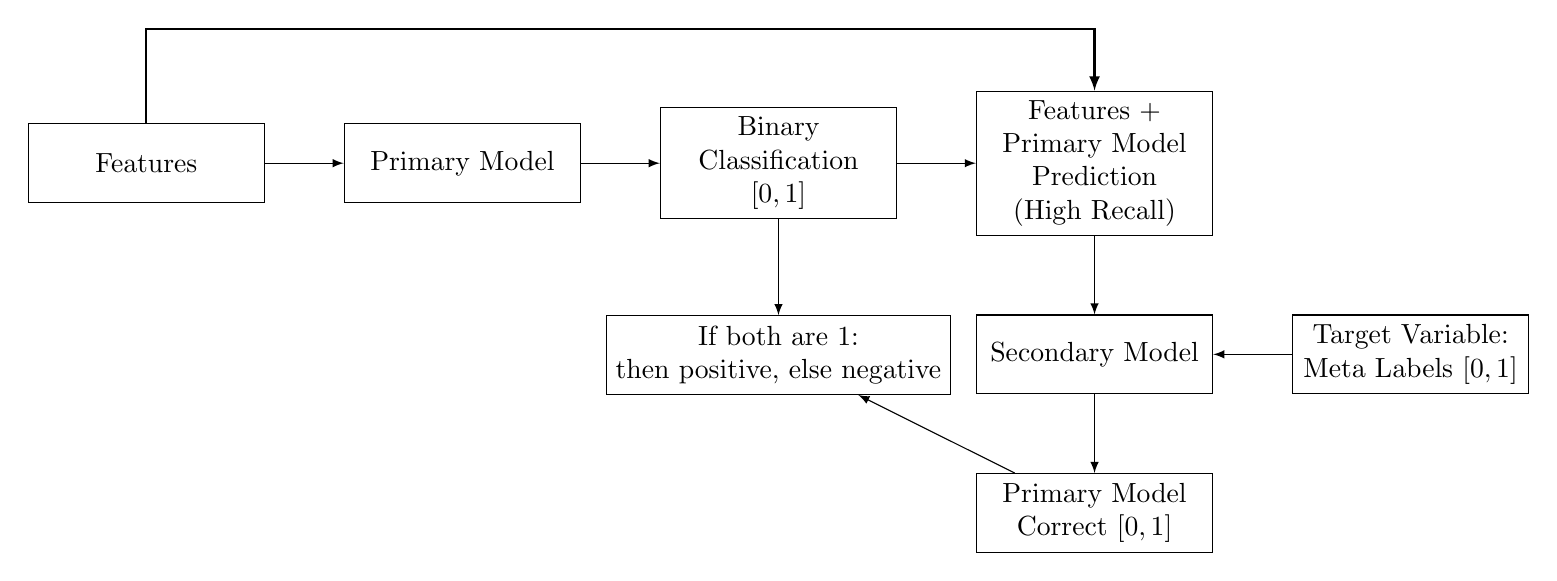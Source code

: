 \begin{tikzpicture}[
    >=latex,
    node distance=1.8cm, % overall default vertical distance
    auto,
    box/.style={
      rectangle,
      draw,
      minimum width=3cm,
      minimum height=1cm,
      align=center
    }
]

%--- Nodes (Row 1) ---
\node[box] (features) {Features};

\node[box, right=1cm of features] (primary)
  {Primary Model};

\node[box, right=1cm of primary] (binary)
  {Binary\\Classification\\$[0,1]$};

% "Features + Primary Model Prediction" to the right
\node[box, right=1cm of binary] (featPred)
  {Features +\\Primary Model\\Prediction\\(High Recall)};

%--- Secondary pipeline beneath featPred ---
\node[box, below=1cm of featPred] (secondary)
  {Secondary Model};

\node[box, below=1cm of secondary] (pmc)
  {Primary Model\\Correct $[0,1]$};

%--- Meta labels (to the right of secondary) ---
\node[box, right=1cm of secondary] (metalabels)
  {Target Variable:\\Meta Labels $[0,1]$};

%--- Final decision box (below Binary) ---
\node[box, below=1.22cm of binary] (finalDecision)
  {If both are 1:\\then positive, else negative};

%--- Arrows (main flow) ---
\draw[->] (features) -- (primary);
\draw[->] (primary)  -- (binary);
\draw[->] (binary)   -- (finalDecision);

%--- Arrows for the secondary pipeline ---
\draw[->] (binary)     -- (featPred);
\draw[->] (featPred)   -- (secondary);
\draw[->] (secondary)  -- (pmc);
\draw[->] (metalabels) -- (secondary);
\draw[->] (pmc)        -- (finalDecision);

%--- Arrow ABOVE the diagram from Features to featPred ---
% We move up 1.2cm (instead of 1.5cm) to shorten the path
% Then go horizontally to the top of featPred
% Draw this last so it appears on top of the nodes
\draw[->, thick]
  (features.north) -- ++(0,1.2) -| (featPred.north);

\end{tikzpicture}


